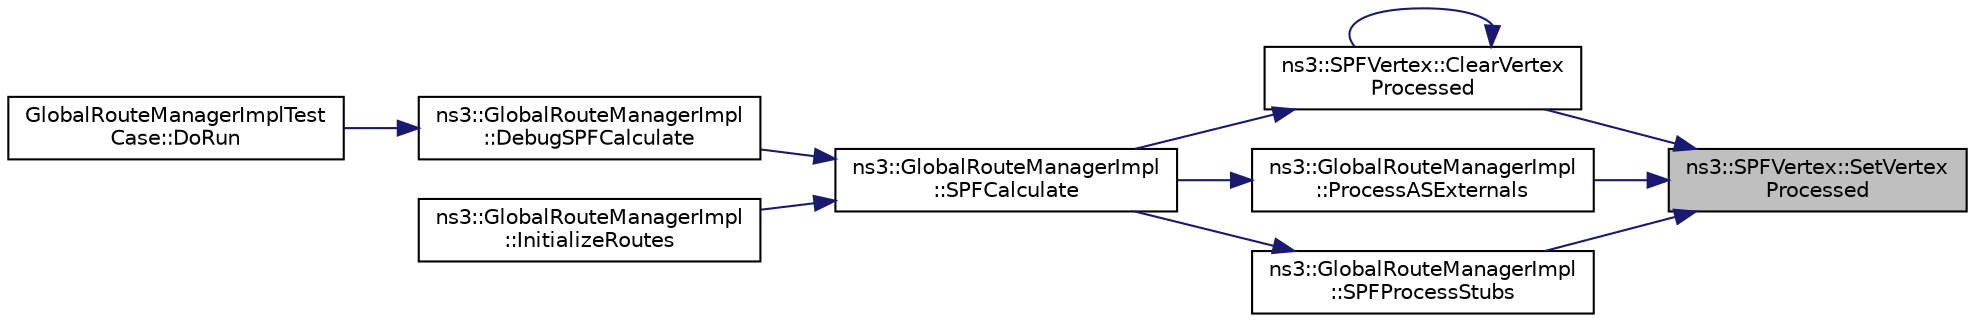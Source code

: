 digraph "ns3::SPFVertex::SetVertexProcessed"
{
 // LATEX_PDF_SIZE
  edge [fontname="Helvetica",fontsize="10",labelfontname="Helvetica",labelfontsize="10"];
  node [fontname="Helvetica",fontsize="10",shape=record];
  rankdir="RL";
  Node1 [label="ns3::SPFVertex::SetVertex\lProcessed",height=0.2,width=0.4,color="black", fillcolor="grey75", style="filled", fontcolor="black",tooltip="Set the value of the VertexProcessed flag."];
  Node1 -> Node2 [dir="back",color="midnightblue",fontsize="10",style="solid",fontname="Helvetica"];
  Node2 [label="ns3::SPFVertex::ClearVertex\lProcessed",height=0.2,width=0.4,color="black", fillcolor="white", style="filled",URL="$classns3_1_1_s_p_f_vertex.html#add13fdc23d9df184271153f8efdca0b2",tooltip="Clear the value of the VertexProcessed flag."];
  Node2 -> Node2 [dir="back",color="midnightblue",fontsize="10",style="solid",fontname="Helvetica"];
  Node2 -> Node3 [dir="back",color="midnightblue",fontsize="10",style="solid",fontname="Helvetica"];
  Node3 [label="ns3::GlobalRouteManagerImpl\l::SPFCalculate",height=0.2,width=0.4,color="black", fillcolor="white", style="filled",URL="$classns3_1_1_global_route_manager_impl.html#a03cdea3013a73c90ae8d67946b237c45",tooltip="Calculate the shortest path first (SPF) tree."];
  Node3 -> Node4 [dir="back",color="midnightblue",fontsize="10",style="solid",fontname="Helvetica"];
  Node4 [label="ns3::GlobalRouteManagerImpl\l::DebugSPFCalculate",height=0.2,width=0.4,color="black", fillcolor="white", style="filled",URL="$classns3_1_1_global_route_manager_impl.html#aaa692001ef22911e3483583b0de78909",tooltip="Debugging routine; call the core SPF from the unit tests."];
  Node4 -> Node5 [dir="back",color="midnightblue",fontsize="10",style="solid",fontname="Helvetica"];
  Node5 [label="GlobalRouteManagerImplTest\lCase::DoRun",height=0.2,width=0.4,color="black", fillcolor="white", style="filled",URL="$class_global_route_manager_impl_test_case.html#aed56fd8ecbd7ecaa5473b9793d0befc1",tooltip="Implementation to actually run this TestCase."];
  Node3 -> Node6 [dir="back",color="midnightblue",fontsize="10",style="solid",fontname="Helvetica"];
  Node6 [label="ns3::GlobalRouteManagerImpl\l::InitializeRoutes",height=0.2,width=0.4,color="black", fillcolor="white", style="filled",URL="$classns3_1_1_global_route_manager_impl.html#a25f57b2c41927c1a3f0bbba596accb6b",tooltip="Compute routes using a Dijkstra SPF computation and populate per-node forwarding tables."];
  Node1 -> Node7 [dir="back",color="midnightblue",fontsize="10",style="solid",fontname="Helvetica"];
  Node7 [label="ns3::GlobalRouteManagerImpl\l::ProcessASExternals",height=0.2,width=0.4,color="black", fillcolor="white", style="filled",URL="$classns3_1_1_global_route_manager_impl.html#a1b3aa701b33156b04d351f33e3ebdcb4",tooltip="Process Autonomous Systems (AS) External LSA."];
  Node7 -> Node3 [dir="back",color="midnightblue",fontsize="10",style="solid",fontname="Helvetica"];
  Node1 -> Node8 [dir="back",color="midnightblue",fontsize="10",style="solid",fontname="Helvetica"];
  Node8 [label="ns3::GlobalRouteManagerImpl\l::SPFProcessStubs",height=0.2,width=0.4,color="black", fillcolor="white", style="filled",URL="$classns3_1_1_global_route_manager_impl.html#a3d43e1ea8faefbbb7139b2ede6315cbb",tooltip="Process Stub nodes."];
  Node8 -> Node3 [dir="back",color="midnightblue",fontsize="10",style="solid",fontname="Helvetica"];
}
